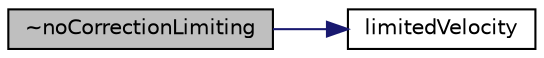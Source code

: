 digraph "~noCorrectionLimiting"
{
  bgcolor="transparent";
  edge [fontname="Helvetica",fontsize="10",labelfontname="Helvetica",labelfontsize="10"];
  node [fontname="Helvetica",fontsize="10",shape=record];
  rankdir="LR";
  Node5 [label="~noCorrectionLimiting",height=0.2,width=0.4,color="black", fillcolor="grey75", style="filled", fontcolor="black"];
  Node5 -> Node6 [color="midnightblue",fontsize="10",style="solid",fontname="Helvetica"];
  Node6 [label="limitedVelocity",height=0.2,width=0.4,color="black",URL="$a25357.html#af4c325c4bf9116a8d2db131c0a394f82",tooltip="Return the limited velocity. "];
}
